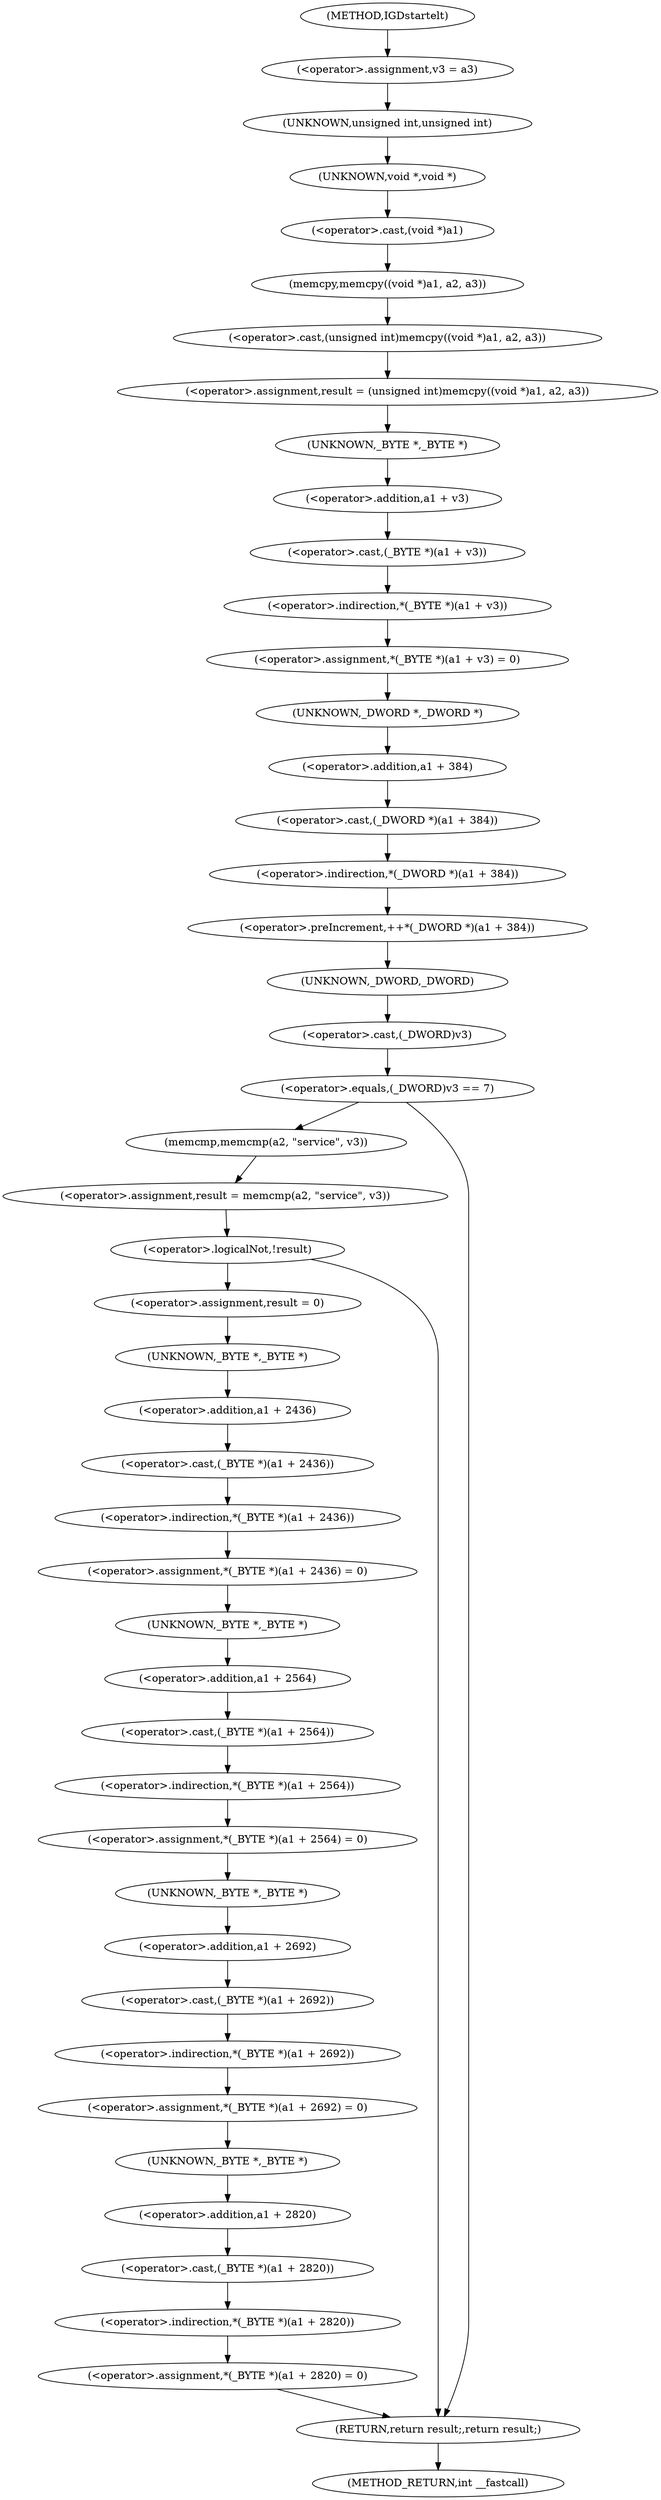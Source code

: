 digraph IGDstartelt {  
"1000110" [label = "(<operator>.assignment,v3 = a3)" ]
"1000113" [label = "(<operator>.assignment,result = (unsigned int)memcpy((void *)a1, a2, a3))" ]
"1000115" [label = "(<operator>.cast,(unsigned int)memcpy((void *)a1, a2, a3))" ]
"1000116" [label = "(UNKNOWN,unsigned int,unsigned int)" ]
"1000117" [label = "(memcpy,memcpy((void *)a1, a2, a3))" ]
"1000118" [label = "(<operator>.cast,(void *)a1)" ]
"1000119" [label = "(UNKNOWN,void *,void *)" ]
"1000123" [label = "(<operator>.assignment,*(_BYTE *)(a1 + v3) = 0)" ]
"1000124" [label = "(<operator>.indirection,*(_BYTE *)(a1 + v3))" ]
"1000125" [label = "(<operator>.cast,(_BYTE *)(a1 + v3))" ]
"1000126" [label = "(UNKNOWN,_BYTE *,_BYTE *)" ]
"1000127" [label = "(<operator>.addition,a1 + v3)" ]
"1000131" [label = "(<operator>.preIncrement,++*(_DWORD *)(a1 + 384))" ]
"1000132" [label = "(<operator>.indirection,*(_DWORD *)(a1 + 384))" ]
"1000133" [label = "(<operator>.cast,(_DWORD *)(a1 + 384))" ]
"1000134" [label = "(UNKNOWN,_DWORD *,_DWORD *)" ]
"1000135" [label = "(<operator>.addition,a1 + 384)" ]
"1000139" [label = "(<operator>.equals,(_DWORD)v3 == 7)" ]
"1000140" [label = "(<operator>.cast,(_DWORD)v3)" ]
"1000141" [label = "(UNKNOWN,_DWORD,_DWORD)" ]
"1000145" [label = "(<operator>.assignment,result = memcmp(a2, \"service\", v3))" ]
"1000147" [label = "(memcmp,memcmp(a2, \"service\", v3))" ]
"1000152" [label = "(<operator>.logicalNot,!result)" ]
"1000155" [label = "(<operator>.assignment,result = 0)" ]
"1000158" [label = "(<operator>.assignment,*(_BYTE *)(a1 + 2436) = 0)" ]
"1000159" [label = "(<operator>.indirection,*(_BYTE *)(a1 + 2436))" ]
"1000160" [label = "(<operator>.cast,(_BYTE *)(a1 + 2436))" ]
"1000161" [label = "(UNKNOWN,_BYTE *,_BYTE *)" ]
"1000162" [label = "(<operator>.addition,a1 + 2436)" ]
"1000166" [label = "(<operator>.assignment,*(_BYTE *)(a1 + 2564) = 0)" ]
"1000167" [label = "(<operator>.indirection,*(_BYTE *)(a1 + 2564))" ]
"1000168" [label = "(<operator>.cast,(_BYTE *)(a1 + 2564))" ]
"1000169" [label = "(UNKNOWN,_BYTE *,_BYTE *)" ]
"1000170" [label = "(<operator>.addition,a1 + 2564)" ]
"1000174" [label = "(<operator>.assignment,*(_BYTE *)(a1 + 2692) = 0)" ]
"1000175" [label = "(<operator>.indirection,*(_BYTE *)(a1 + 2692))" ]
"1000176" [label = "(<operator>.cast,(_BYTE *)(a1 + 2692))" ]
"1000177" [label = "(UNKNOWN,_BYTE *,_BYTE *)" ]
"1000178" [label = "(<operator>.addition,a1 + 2692)" ]
"1000182" [label = "(<operator>.assignment,*(_BYTE *)(a1 + 2820) = 0)" ]
"1000183" [label = "(<operator>.indirection,*(_BYTE *)(a1 + 2820))" ]
"1000184" [label = "(<operator>.cast,(_BYTE *)(a1 + 2820))" ]
"1000185" [label = "(UNKNOWN,_BYTE *,_BYTE *)" ]
"1000186" [label = "(<operator>.addition,a1 + 2820)" ]
"1000190" [label = "(RETURN,return result;,return result;)" ]
"1000103" [label = "(METHOD,IGDstartelt)" ]
"1000192" [label = "(METHOD_RETURN,int __fastcall)" ]
  "1000110" -> "1000116" 
  "1000113" -> "1000126" 
  "1000115" -> "1000113" 
  "1000116" -> "1000119" 
  "1000117" -> "1000115" 
  "1000118" -> "1000117" 
  "1000119" -> "1000118" 
  "1000123" -> "1000134" 
  "1000124" -> "1000123" 
  "1000125" -> "1000124" 
  "1000126" -> "1000127" 
  "1000127" -> "1000125" 
  "1000131" -> "1000141" 
  "1000132" -> "1000131" 
  "1000133" -> "1000132" 
  "1000134" -> "1000135" 
  "1000135" -> "1000133" 
  "1000139" -> "1000147" 
  "1000139" -> "1000190" 
  "1000140" -> "1000139" 
  "1000141" -> "1000140" 
  "1000145" -> "1000152" 
  "1000147" -> "1000145" 
  "1000152" -> "1000155" 
  "1000152" -> "1000190" 
  "1000155" -> "1000161" 
  "1000158" -> "1000169" 
  "1000159" -> "1000158" 
  "1000160" -> "1000159" 
  "1000161" -> "1000162" 
  "1000162" -> "1000160" 
  "1000166" -> "1000177" 
  "1000167" -> "1000166" 
  "1000168" -> "1000167" 
  "1000169" -> "1000170" 
  "1000170" -> "1000168" 
  "1000174" -> "1000185" 
  "1000175" -> "1000174" 
  "1000176" -> "1000175" 
  "1000177" -> "1000178" 
  "1000178" -> "1000176" 
  "1000182" -> "1000190" 
  "1000183" -> "1000182" 
  "1000184" -> "1000183" 
  "1000185" -> "1000186" 
  "1000186" -> "1000184" 
  "1000190" -> "1000192" 
  "1000103" -> "1000110" 
}

